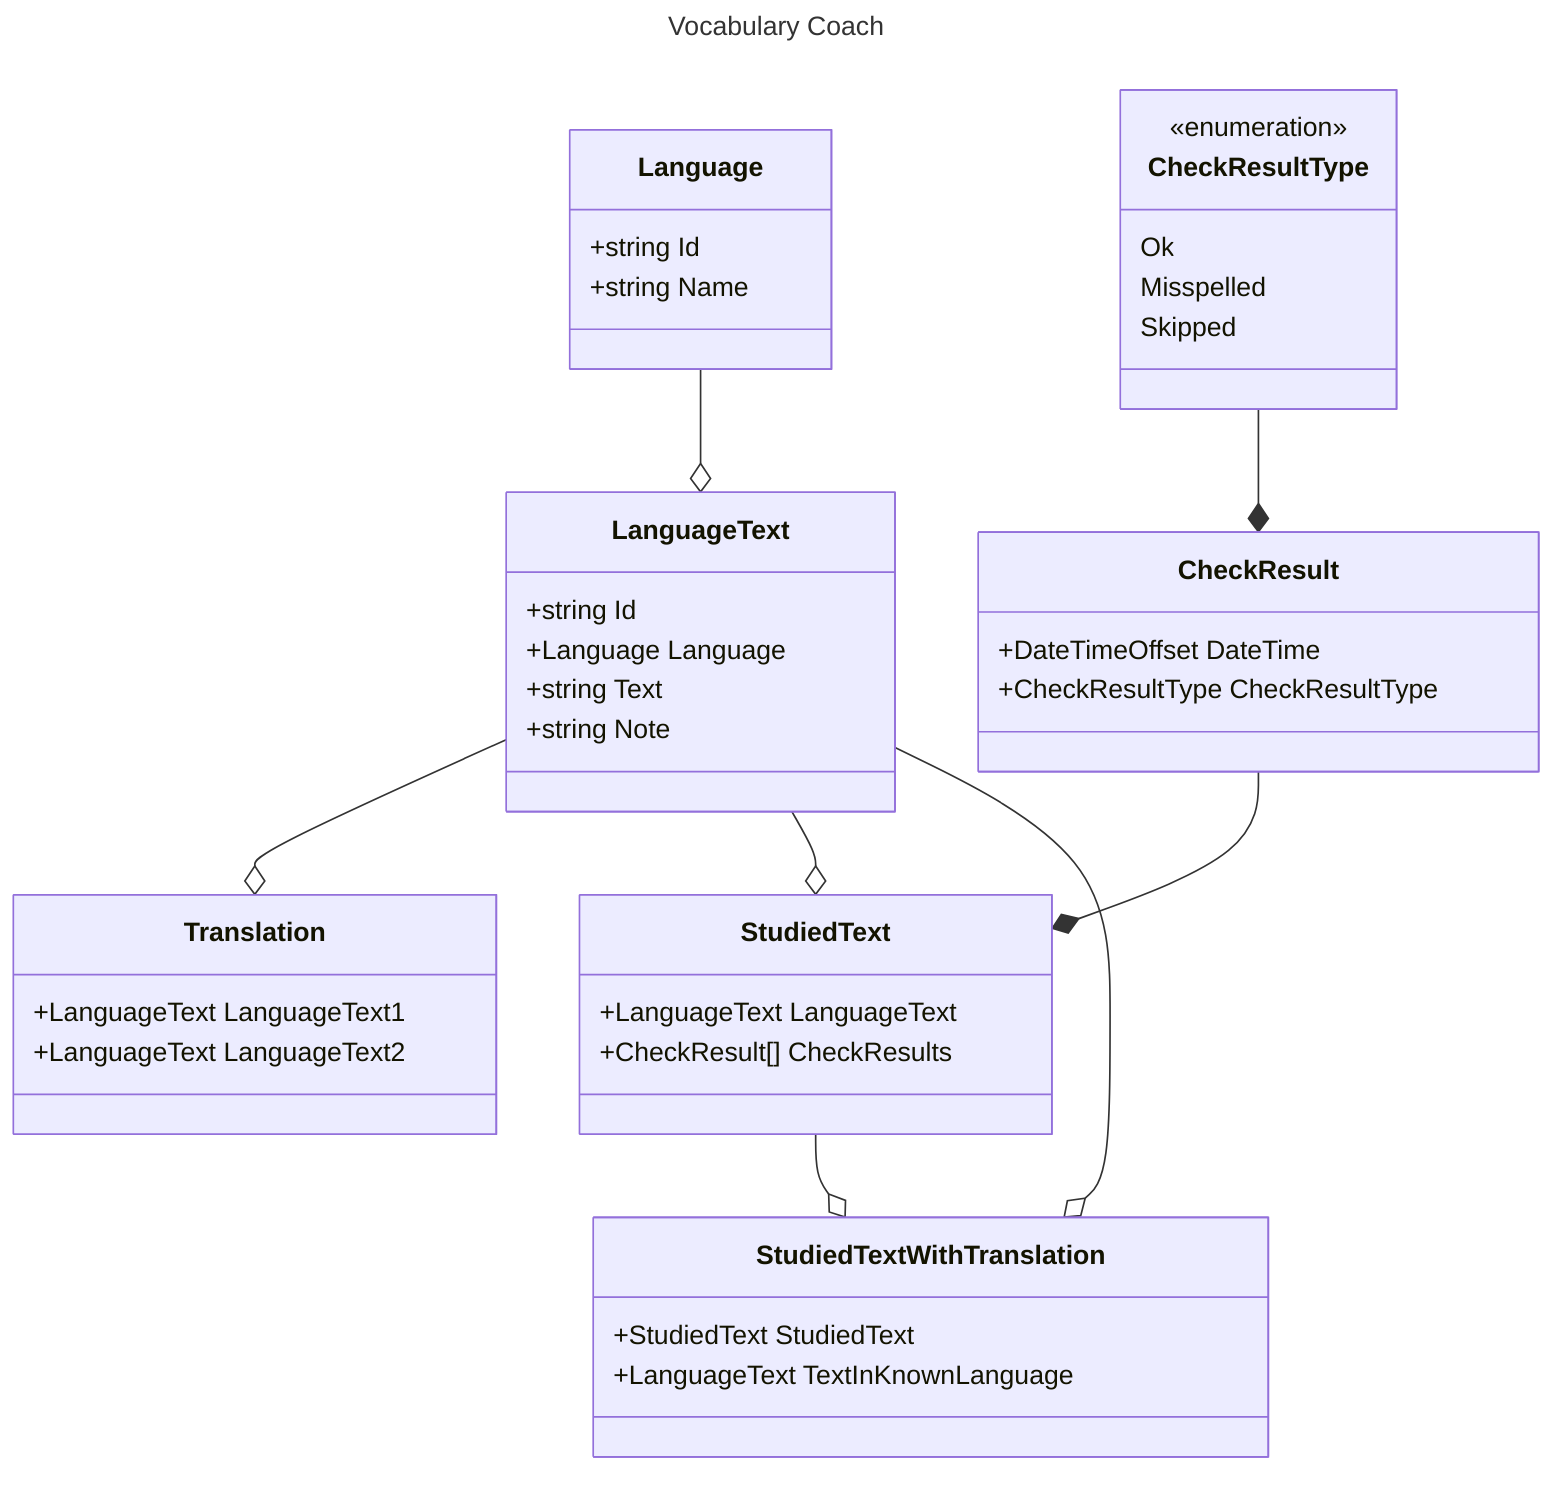 ---
title: Vocabulary Coach
---

classDiagram
direction BT

class Language {
    +string Id
    +string Name
}

class LanguageText {
    +string Id
    +Language Language
    +string Text
    +string Note
}

class Translation {
    +LanguageText LanguageText1
    +LanguageText LanguageText2
}

class StudiedText {
    +LanguageText LanguageText
    +CheckResult[] CheckResults
}

class CheckResult {
    +DateTimeOffset DateTime
    +CheckResultType CheckResultType
}

class CheckResultType {
    <<enumeration>>
    Ok
    Misspelled
    Skipped
}

class StudiedTextWithTranslation {
    +StudiedText StudiedText
    +LanguageText TextInKnownLanguage
}

LanguageText o-- Language
Translation o-- LanguageText
StudiedText o-- LanguageText
StudiedText *-- CheckResult
CheckResult *-- CheckResultType

StudiedTextWithTranslation o-- StudiedText
StudiedTextWithTranslation o-- LanguageText